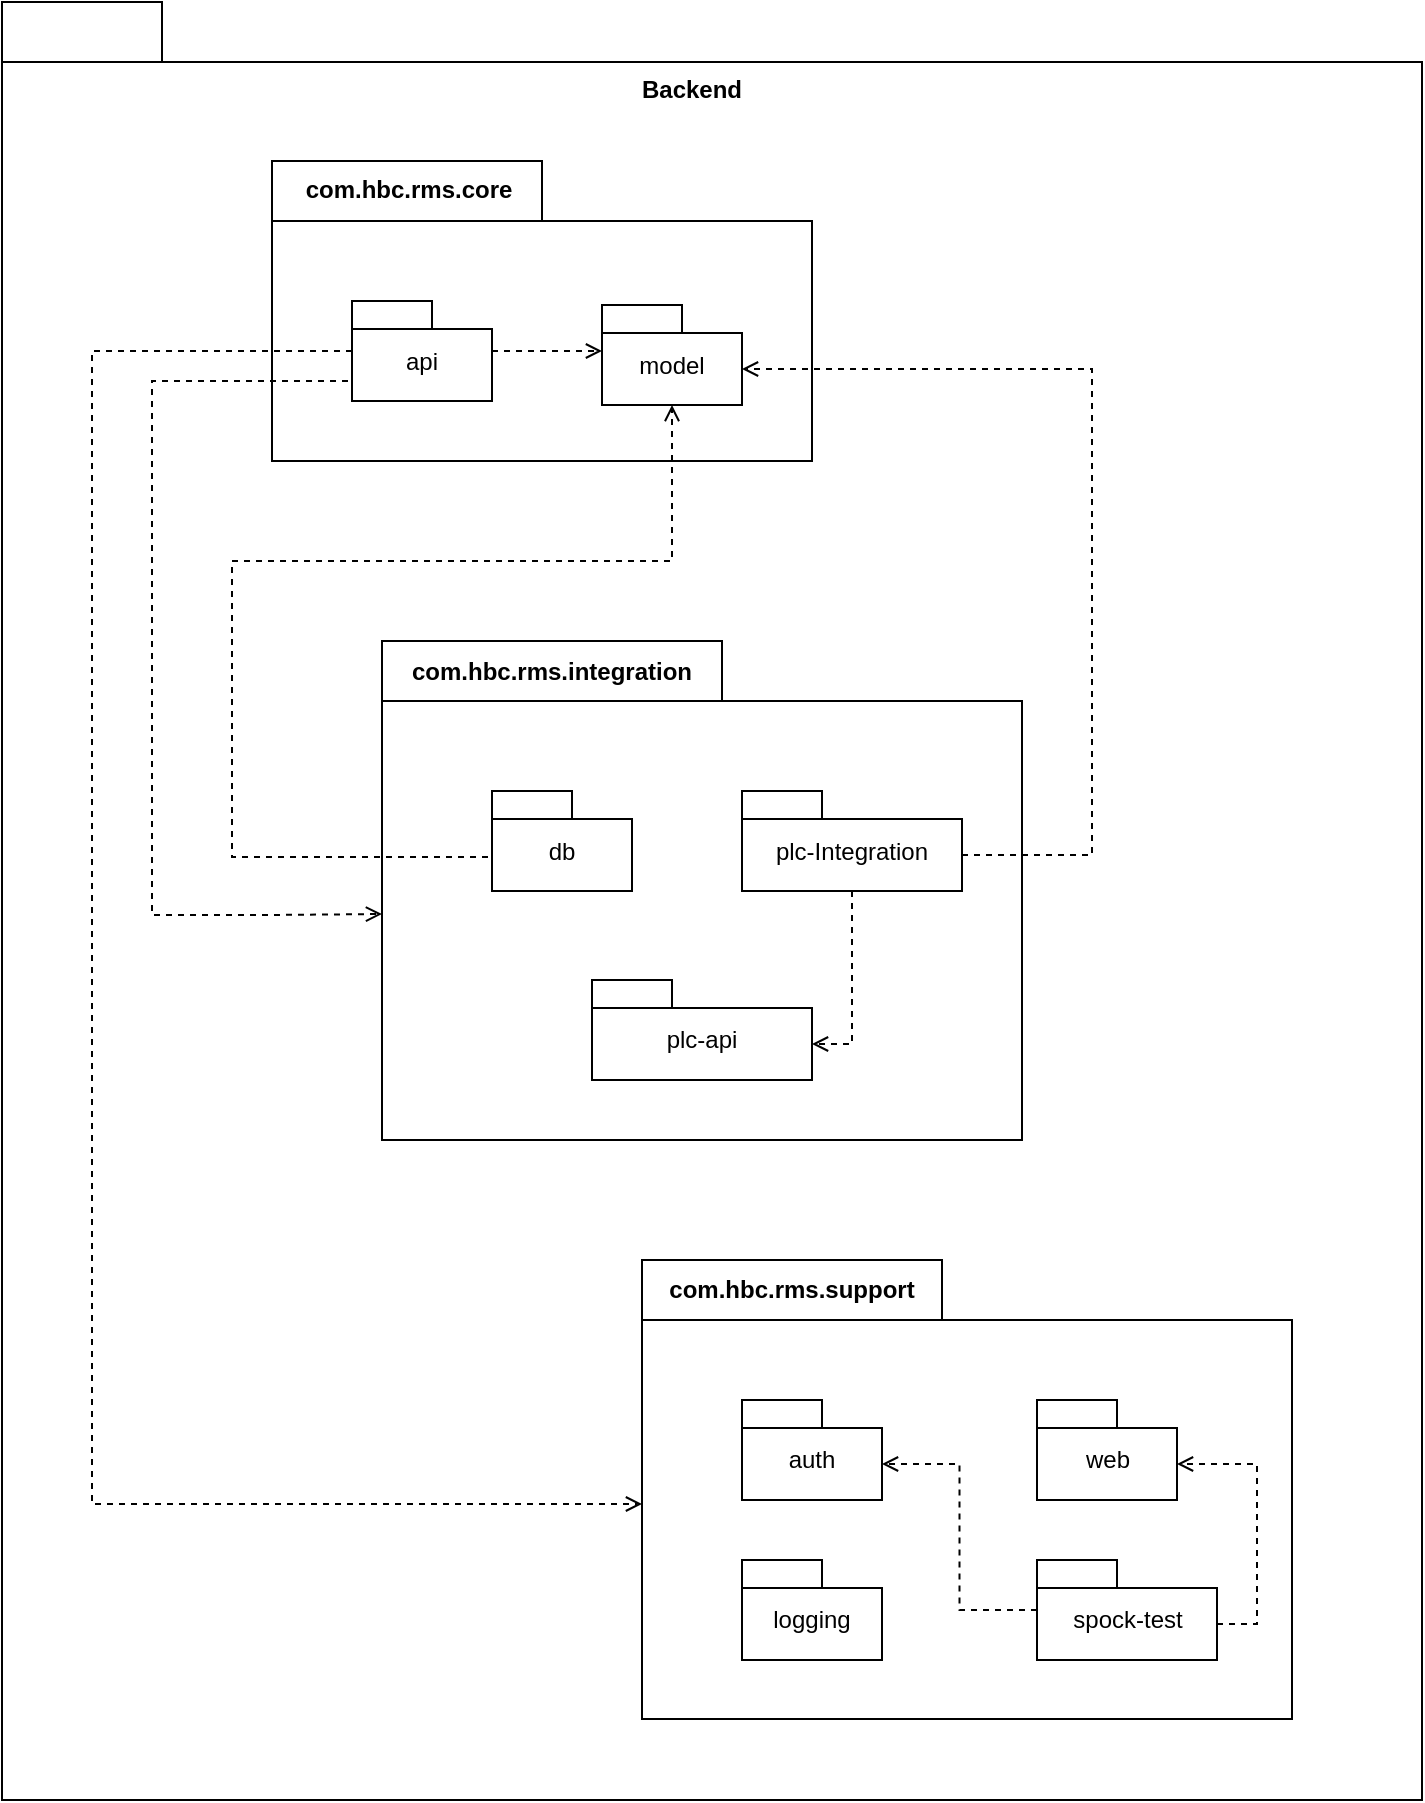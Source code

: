 <mxfile version="24.2.0" type="google">
  <diagram name="Page-1" id="TrBy5jnheDkY4BfofPZ3">
    <mxGraphModel grid="1" page="1" gridSize="10" guides="1" tooltips="1" connect="1" arrows="1" fold="1" pageScale="1" pageWidth="850" pageHeight="1100" math="0" shadow="0">
      <root>
        <mxCell id="0" />
        <mxCell id="1" parent="0" />
        <mxCell id="gjqt7qxh2wxf3SBSF23n-1" value="" style="shape=folder;fontStyle=1;tabWidth=80;tabHeight=30;tabPosition=left;html=1;boundedLbl=1;whiteSpace=wrap;" vertex="1" parent="1">
          <mxGeometry x="80" y="81" width="710" height="899" as="geometry" />
        </mxCell>
        <mxCell id="gjqt7qxh2wxf3SBSF23n-2" value="&lt;b&gt;Backend&lt;/b&gt;" style="text;html=1;align=center;verticalAlign=middle;whiteSpace=wrap;rounded=0;" vertex="1" parent="1">
          <mxGeometry x="395" y="110" width="60" height="30" as="geometry" />
        </mxCell>
        <mxCell id="gjqt7qxh2wxf3SBSF23n-9" value="" style="shape=folder;fontStyle=1;spacingTop=10;tabWidth=135;tabHeight=30;tabPosition=left;html=1;whiteSpace=wrap;" vertex="1" parent="1">
          <mxGeometry x="215" y="160.5" width="270" height="150" as="geometry" />
        </mxCell>
        <mxCell id="gjqt7qxh2wxf3SBSF23n-10" value="com.hbc.rms.core" style="text;html=1;align=center;verticalAlign=middle;whiteSpace=wrap;rounded=0;fontStyle=1" vertex="1" parent="1">
          <mxGeometry x="236" y="170" width="95" height="10" as="geometry" />
        </mxCell>
        <mxCell id="gjqt7qxh2wxf3SBSF23n-17" value="" style="shape=folder;fontStyle=1;spacingTop=10;tabWidth=170;tabHeight=30;tabPosition=left;html=1;whiteSpace=wrap;" vertex="1" parent="1">
          <mxGeometry x="270" y="400.5" width="320" height="249.5" as="geometry" />
        </mxCell>
        <mxCell id="gjqt7qxh2wxf3SBSF23n-18" value="com.hbc.rms.integration" style="text;html=1;align=center;verticalAlign=middle;whiteSpace=wrap;rounded=0;fontStyle=1" vertex="1" parent="1">
          <mxGeometry x="270" y="400.5" width="170" height="30" as="geometry" />
        </mxCell>
        <mxCell id="gjqt7qxh2wxf3SBSF23n-21" value="api" style="shape=folder;fontStyle=0;spacingTop=10;tabWidth=40;tabHeight=14;tabPosition=left;html=1;whiteSpace=wrap;" vertex="1" parent="1">
          <mxGeometry x="255" y="230.5" width="70" height="50" as="geometry" />
        </mxCell>
        <mxCell id="gjqt7qxh2wxf3SBSF23n-28" value="plc-Integration" style="shape=folder;fontStyle=0;spacingTop=10;tabWidth=40;tabHeight=14;tabPosition=left;html=1;whiteSpace=wrap;" vertex="1" parent="1">
          <mxGeometry x="450" y="475.5" width="110" height="50" as="geometry" />
        </mxCell>
        <mxCell id="gjqt7qxh2wxf3SBSF23n-29" value="model" style="shape=folder;fontStyle=0;spacingTop=10;tabWidth=40;tabHeight=14;tabPosition=left;html=1;whiteSpace=wrap;" vertex="1" parent="1">
          <mxGeometry x="380" y="232.5" width="70" height="50" as="geometry" />
        </mxCell>
        <mxCell id="gjqt7qxh2wxf3SBSF23n-30" value="db" style="shape=folder;fontStyle=0;spacingTop=10;tabWidth=40;tabHeight=14;tabPosition=left;html=1;whiteSpace=wrap;" vertex="1" parent="1">
          <mxGeometry x="325" y="475.5" width="70" height="50" as="geometry" />
        </mxCell>
        <mxCell id="gjqt7qxh2wxf3SBSF23n-31" value="plc-api" style="shape=folder;fontStyle=0;spacingTop=10;tabWidth=40;tabHeight=14;tabPosition=left;html=1;whiteSpace=wrap;" vertex="1" parent="1">
          <mxGeometry x="375" y="570" width="110" height="50" as="geometry" />
        </mxCell>
        <mxCell id="gjqt7qxh2wxf3SBSF23n-32" value="" style="shape=folder;fontStyle=1;spacingTop=10;tabWidth=150;tabHeight=30;tabPosition=left;html=1;whiteSpace=wrap;" vertex="1" parent="1">
          <mxGeometry x="400" y="710" width="325" height="229.5" as="geometry" />
        </mxCell>
        <mxCell id="gjqt7qxh2wxf3SBSF23n-33" value="com.hbc.rms.support" style="text;html=1;align=center;verticalAlign=middle;whiteSpace=wrap;rounded=0;fontStyle=1" vertex="1" parent="1">
          <mxGeometry x="395" y="710" width="160" height="30" as="geometry" />
        </mxCell>
        <mxCell id="gjqt7qxh2wxf3SBSF23n-34" value="logging" style="shape=folder;fontStyle=0;spacingTop=10;tabWidth=40;tabHeight=14;tabPosition=left;html=1;whiteSpace=wrap;" vertex="1" parent="1">
          <mxGeometry x="450" y="860" width="70" height="50" as="geometry" />
        </mxCell>
        <mxCell id="gjqt7qxh2wxf3SBSF23n-35" value="spock-test" style="shape=folder;fontStyle=0;spacingTop=10;tabWidth=40;tabHeight=14;tabPosition=left;html=1;whiteSpace=wrap;" vertex="1" parent="1">
          <mxGeometry x="597.5" y="860" width="90" height="50" as="geometry" />
        </mxCell>
        <mxCell id="3uUobWHpHCbT02eA_7YR-2" style="edgeStyle=orthogonalEdgeStyle;rounded=0;orthogonalLoop=1;jettySize=auto;html=1;entryX=0;entryY=0;entryDx=0;entryDy=136.5;entryPerimeter=0;dashed=1;endArrow=open;endFill=0;" edge="1" parent="1" target="gjqt7qxh2wxf3SBSF23n-17">
          <mxGeometry relative="1" as="geometry">
            <mxPoint x="255" y="260.499" as="sourcePoint" />
            <mxPoint x="270" y="522.47" as="targetPoint" />
            <Array as="points">
              <mxPoint x="255" y="270.5" />
              <mxPoint x="155" y="270.5" />
              <mxPoint x="155" y="537.5" />
              <mxPoint x="215" y="537.5" />
            </Array>
          </mxGeometry>
        </mxCell>
        <mxCell id="3uUobWHpHCbT02eA_7YR-3" style="edgeStyle=orthogonalEdgeStyle;rounded=0;orthogonalLoop=1;jettySize=auto;html=1;entryX=0;entryY=0;entryDx=0;entryDy=23;entryPerimeter=0;dashed=1;endArrow=open;endFill=0;" edge="1" parent="1" source="gjqt7qxh2wxf3SBSF23n-21" target="gjqt7qxh2wxf3SBSF23n-29">
          <mxGeometry relative="1" as="geometry" />
        </mxCell>
        <mxCell id="3uUobWHpHCbT02eA_7YR-4" style="edgeStyle=orthogonalEdgeStyle;rounded=0;orthogonalLoop=1;jettySize=auto;html=1;exitX=0;exitY=0;exitDx=0;exitDy=23;exitPerimeter=0;entryX=0.5;entryY=1;entryDx=0;entryDy=0;entryPerimeter=0;endArrow=open;endFill=0;dashed=1;" edge="1" parent="1" source="gjqt7qxh2wxf3SBSF23n-30" target="gjqt7qxh2wxf3SBSF23n-29">
          <mxGeometry relative="1" as="geometry">
            <Array as="points">
              <mxPoint x="325" y="508.5" />
              <mxPoint x="195" y="508.5" />
              <mxPoint x="195" y="360.5" />
              <mxPoint x="415" y="360.5" />
            </Array>
          </mxGeometry>
        </mxCell>
        <mxCell id="3uUobWHpHCbT02eA_7YR-5" style="edgeStyle=orthogonalEdgeStyle;rounded=0;orthogonalLoop=1;jettySize=auto;html=1;exitX=0.5;exitY=1;exitDx=0;exitDy=0;exitPerimeter=0;entryX=0;entryY=0;entryDx=110;entryDy=32;entryPerimeter=0;endArrow=open;endFill=0;dashed=1;" edge="1" parent="1" source="gjqt7qxh2wxf3SBSF23n-28" target="gjqt7qxh2wxf3SBSF23n-31">
          <mxGeometry relative="1" as="geometry" />
        </mxCell>
        <mxCell id="3uUobWHpHCbT02eA_7YR-6" style="edgeStyle=orthogonalEdgeStyle;rounded=0;orthogonalLoop=1;jettySize=auto;html=1;exitX=0;exitY=0;exitDx=110;exitDy=32;exitPerimeter=0;entryX=0;entryY=0;entryDx=70;entryDy=32;entryPerimeter=0;endArrow=open;endFill=0;dashed=1;" edge="1" parent="1" source="gjqt7qxh2wxf3SBSF23n-28" target="gjqt7qxh2wxf3SBSF23n-29">
          <mxGeometry relative="1" as="geometry">
            <Array as="points">
              <mxPoint x="625" y="507.5" />
              <mxPoint x="625" y="264.5" />
            </Array>
          </mxGeometry>
        </mxCell>
        <mxCell id="3uUobWHpHCbT02eA_7YR-7" value="auth" style="shape=folder;fontStyle=0;spacingTop=10;tabWidth=40;tabHeight=14;tabPosition=left;html=1;whiteSpace=wrap;" vertex="1" parent="1">
          <mxGeometry x="450" y="780" width="70" height="50" as="geometry" />
        </mxCell>
        <mxCell id="3uUobWHpHCbT02eA_7YR-8" value="web" style="shape=folder;fontStyle=0;spacingTop=10;tabWidth=40;tabHeight=14;tabPosition=left;html=1;whiteSpace=wrap;" vertex="1" parent="1">
          <mxGeometry x="597.5" y="780" width="70" height="50" as="geometry" />
        </mxCell>
        <mxCell id="3uUobWHpHCbT02eA_7YR-9" style="edgeStyle=orthogonalEdgeStyle;rounded=0;orthogonalLoop=1;jettySize=auto;html=1;entryX=0;entryY=0;entryDx=0;entryDy=122;entryPerimeter=0;endArrow=open;endFill=0;dashed=1;" edge="1" parent="1" source="gjqt7qxh2wxf3SBSF23n-21" target="gjqt7qxh2wxf3SBSF23n-32">
          <mxGeometry relative="1" as="geometry">
            <Array as="points">
              <mxPoint x="125" y="256" />
              <mxPoint x="125" y="832" />
            </Array>
          </mxGeometry>
        </mxCell>
        <mxCell id="3uUobWHpHCbT02eA_7YR-10" style="edgeStyle=orthogonalEdgeStyle;rounded=0;orthogonalLoop=1;jettySize=auto;html=1;entryX=0;entryY=0;entryDx=70;entryDy=32;entryPerimeter=0;dashed=1;endArrow=open;endFill=0;" edge="1" parent="1" source="gjqt7qxh2wxf3SBSF23n-35" target="3uUobWHpHCbT02eA_7YR-7">
          <mxGeometry relative="1" as="geometry" />
        </mxCell>
        <mxCell id="3uUobWHpHCbT02eA_7YR-11" style="edgeStyle=orthogonalEdgeStyle;rounded=0;orthogonalLoop=1;jettySize=auto;html=1;exitX=0;exitY=0;exitDx=90;exitDy=32;exitPerimeter=0;entryX=0;entryY=0;entryDx=70;entryDy=32;entryPerimeter=0;endArrow=open;endFill=0;dashed=1;" edge="1" parent="1" source="gjqt7qxh2wxf3SBSF23n-35" target="3uUobWHpHCbT02eA_7YR-8">
          <mxGeometry relative="1" as="geometry" />
        </mxCell>
      </root>
    </mxGraphModel>
  </diagram>
</mxfile>
